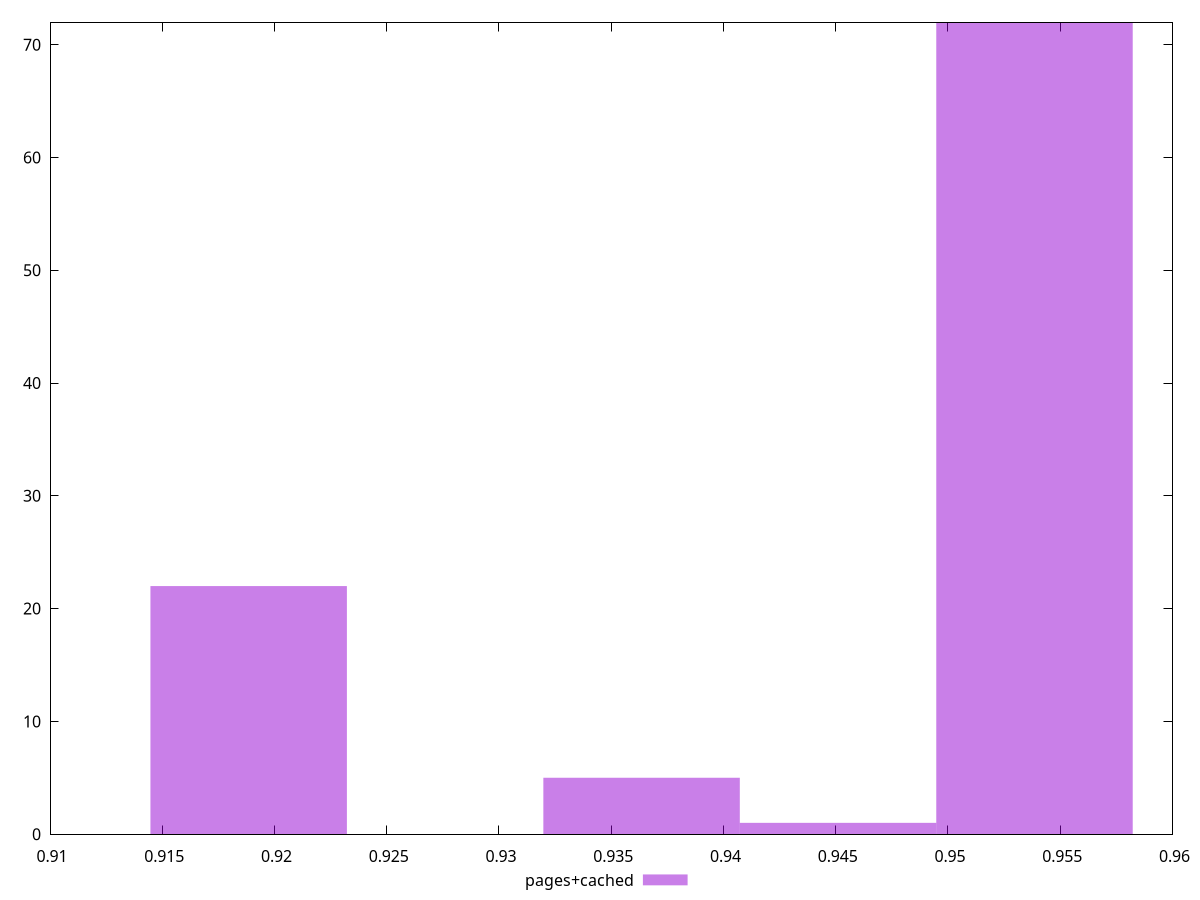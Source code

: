 $_pagesCached <<EOF
0.9538528253001137 72
0.918849051894605 22
0.9451018819487366 1
0.9363509385973593 5
EOF
set key outside below
set terminal pngcairo
set output "report_00006_2020-11-02T20-21-41.718Z/first-contentful-paint/pages+cached//hist.png"
set yrange [0:72]
set boxwidth 0.00875094335137719
set style fill transparent solid 0.5 noborder
plot $_pagesCached title "pages+cached" with boxes ,